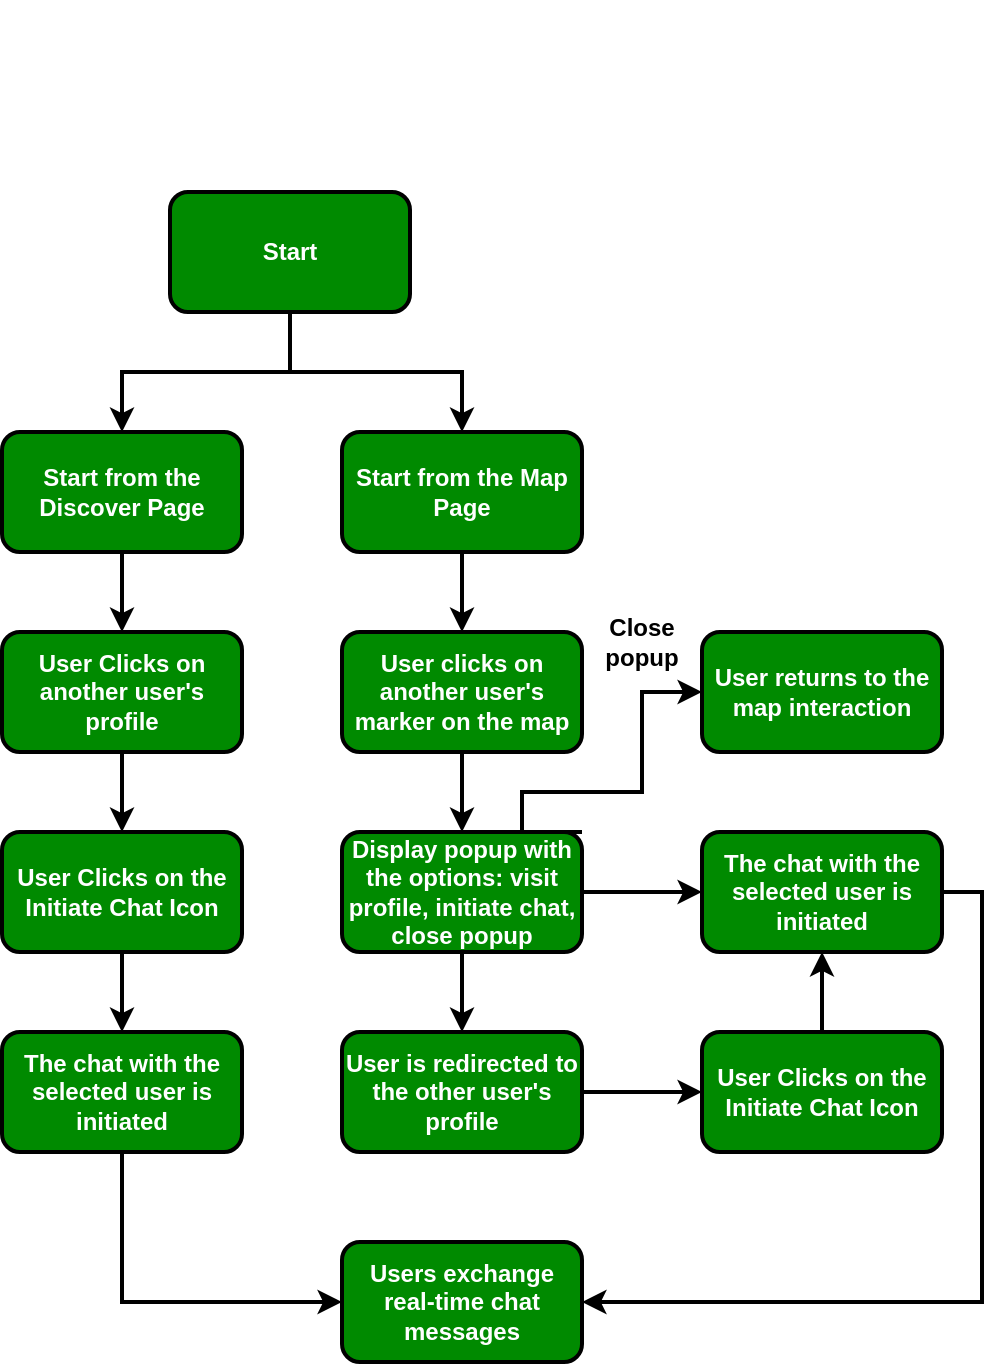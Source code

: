<mxfile version="21.6.8" type="device">
  <diagram id="C5RBs43oDa-KdzZeNtuy" name="Page-1">
    <mxGraphModel dx="2074" dy="1204" grid="1" gridSize="10" guides="1" tooltips="1" connect="1" arrows="1" fold="1" page="1" pageScale="1" pageWidth="827" pageHeight="1169" math="0" shadow="0">
      <root>
        <mxCell id="WIyWlLk6GJQsqaUBKTNV-0" />
        <mxCell id="WIyWlLk6GJQsqaUBKTNV-1" parent="WIyWlLk6GJQsqaUBKTNV-0" />
        <mxCell id="V4esuSHL5ZhzpCSpdfp7-0" value="&lt;h1&gt;&lt;b&gt;&lt;u&gt;Chat Initiation&lt;/u&gt;&lt;/b&gt;&lt;/h1&gt;" style="text;strokeColor=none;align=center;fillColor=none;html=1;verticalAlign=middle;whiteSpace=wrap;rounded=0;labelBackgroundColor=none;fontColor=#ffffff;strokeWidth=2;" parent="WIyWlLk6GJQsqaUBKTNV-1" vertex="1">
          <mxGeometry x="318" y="20" width="190" height="30" as="geometry" />
        </mxCell>
        <mxCell id="V4esuSHL5ZhzpCSpdfp7-14" value="" style="edgeStyle=orthogonalEdgeStyle;rounded=0;orthogonalLoop=1;jettySize=auto;html=1;strokeColor=default;fontColor=#FEFAE0;fillColor=#008a00;strokeWidth=2;" parent="WIyWlLk6GJQsqaUBKTNV-1" source="V4esuSHL5ZhzpCSpdfp7-2" target="V4esuSHL5ZhzpCSpdfp7-4" edge="1">
          <mxGeometry relative="1" as="geometry" />
        </mxCell>
        <mxCell id="V4esuSHL5ZhzpCSpdfp7-2" value="&lt;b&gt;Start from the Discover Page&lt;/b&gt;" style="rounded=1;whiteSpace=wrap;html=1;strokeColor=default;fillColor=#008a00;fontColor=#ffffff;strokeWidth=2;" parent="WIyWlLk6GJQsqaUBKTNV-1" vertex="1">
          <mxGeometry x="168" y="220" width="120" height="60" as="geometry" />
        </mxCell>
        <mxCell id="V4esuSHL5ZhzpCSpdfp7-24" value="" style="edgeStyle=orthogonalEdgeStyle;rounded=0;orthogonalLoop=1;jettySize=auto;html=1;strokeColor=default;fontColor=#FEFAE0;fillColor=#008a00;strokeWidth=2;" parent="WIyWlLk6GJQsqaUBKTNV-1" source="V4esuSHL5ZhzpCSpdfp7-4" target="V4esuSHL5ZhzpCSpdfp7-22" edge="1">
          <mxGeometry relative="1" as="geometry" />
        </mxCell>
        <mxCell id="V4esuSHL5ZhzpCSpdfp7-4" value="&lt;b&gt;User Clicks on another user&#39;s profile&lt;/b&gt;" style="rounded=1;whiteSpace=wrap;html=1;strokeColor=default;fillColor=#008a00;fontColor=#ffffff;strokeWidth=2;" parent="WIyWlLk6GJQsqaUBKTNV-1" vertex="1">
          <mxGeometry x="168" y="320" width="120" height="60" as="geometry" />
        </mxCell>
        <mxCell id="57ieJCK8aFgc6qc4FSxx-26" style="edgeStyle=orthogonalEdgeStyle;rounded=0;orthogonalLoop=1;jettySize=auto;html=1;exitX=0.5;exitY=1;exitDx=0;exitDy=0;entryX=0;entryY=0.5;entryDx=0;entryDy=0;strokeColor=default;fillColor=#008a00;strokeWidth=2;" parent="WIyWlLk6GJQsqaUBKTNV-1" source="V4esuSHL5ZhzpCSpdfp7-6" target="V4esuSHL5ZhzpCSpdfp7-7" edge="1">
          <mxGeometry relative="1" as="geometry" />
        </mxCell>
        <mxCell id="V4esuSHL5ZhzpCSpdfp7-6" value="&lt;b&gt;The chat with the selected user is initiated&lt;/b&gt;" style="rounded=1;whiteSpace=wrap;html=1;strokeColor=default;fillColor=#008a00;fontColor=#ffffff;strokeWidth=2;" parent="WIyWlLk6GJQsqaUBKTNV-1" vertex="1">
          <mxGeometry x="168" y="520" width="120" height="60" as="geometry" />
        </mxCell>
        <mxCell id="V4esuSHL5ZhzpCSpdfp7-7" value="&lt;b&gt;Users exchange real-time chat messages&lt;/b&gt;" style="rounded=1;whiteSpace=wrap;html=1;strokeColor=default;fillColor=#008a00;fontColor=#ffffff;strokeWidth=2;" parent="WIyWlLk6GJQsqaUBKTNV-1" vertex="1">
          <mxGeometry x="338" y="625" width="120" height="60" as="geometry" />
        </mxCell>
        <mxCell id="V4esuSHL5ZhzpCSpdfp7-13" style="edgeStyle=orthogonalEdgeStyle;rounded=0;orthogonalLoop=1;jettySize=auto;html=1;exitX=0.5;exitY=1;exitDx=0;exitDy=0;entryX=0.5;entryY=0;entryDx=0;entryDy=0;strokeColor=default;fontColor=#FEFAE0;fillColor=#008a00;strokeWidth=2;" parent="WIyWlLk6GJQsqaUBKTNV-1" source="V4esuSHL5ZhzpCSpdfp7-11" target="V4esuSHL5ZhzpCSpdfp7-12" edge="1">
          <mxGeometry relative="1" as="geometry" />
        </mxCell>
        <mxCell id="V4esuSHL5ZhzpCSpdfp7-11" value="&lt;b&gt;Start from the Map Page&lt;/b&gt;" style="rounded=1;whiteSpace=wrap;html=1;strokeColor=default;fillColor=#008a00;fontColor=#ffffff;strokeWidth=2;" parent="WIyWlLk6GJQsqaUBKTNV-1" vertex="1">
          <mxGeometry x="338" y="220" width="120" height="60" as="geometry" />
        </mxCell>
        <mxCell id="57ieJCK8aFgc6qc4FSxx-9" value="" style="edgeStyle=orthogonalEdgeStyle;rounded=0;orthogonalLoop=1;jettySize=auto;html=1;strokeColor=default;fillColor=#008a00;strokeWidth=2;" parent="WIyWlLk6GJQsqaUBKTNV-1" source="V4esuSHL5ZhzpCSpdfp7-12" target="V4esuSHL5ZhzpCSpdfp7-16" edge="1">
          <mxGeometry relative="1" as="geometry" />
        </mxCell>
        <mxCell id="V4esuSHL5ZhzpCSpdfp7-12" value="&lt;b&gt;User clicks on another user&#39;s marker on the map&lt;/b&gt;" style="rounded=1;whiteSpace=wrap;html=1;strokeColor=default;fillColor=#008a00;fontColor=#ffffff;strokeWidth=2;" parent="WIyWlLk6GJQsqaUBKTNV-1" vertex="1">
          <mxGeometry x="338" y="320" width="120" height="60" as="geometry" />
        </mxCell>
        <mxCell id="57ieJCK8aFgc6qc4FSxx-18" value="" style="edgeStyle=orthogonalEdgeStyle;rounded=0;orthogonalLoop=1;jettySize=auto;html=1;strokeColor=default;fillColor=#008a00;strokeWidth=2;" parent="WIyWlLk6GJQsqaUBKTNV-1" source="V4esuSHL5ZhzpCSpdfp7-16" target="57ieJCK8aFgc6qc4FSxx-10" edge="1">
          <mxGeometry relative="1" as="geometry" />
        </mxCell>
        <mxCell id="57ieJCK8aFgc6qc4FSxx-19" value="" style="edgeStyle=orthogonalEdgeStyle;rounded=0;orthogonalLoop=1;jettySize=auto;html=1;strokeColor=default;fillColor=#008a00;strokeWidth=2;" parent="WIyWlLk6GJQsqaUBKTNV-1" source="V4esuSHL5ZhzpCSpdfp7-16" edge="1">
          <mxGeometry relative="1" as="geometry">
            <mxPoint x="518" y="450" as="targetPoint" />
          </mxGeometry>
        </mxCell>
        <mxCell id="V4esuSHL5ZhzpCSpdfp7-16" value="&lt;b&gt;Display popup with the options: visit profile, initiate chat, close popup&lt;/b&gt;" style="rounded=1;whiteSpace=wrap;html=1;strokeColor=default;fillColor=#008a00;fontColor=#ffffff;strokeWidth=2;" parent="WIyWlLk6GJQsqaUBKTNV-1" vertex="1">
          <mxGeometry x="338" y="420" width="120" height="60" as="geometry" />
        </mxCell>
        <mxCell id="V4esuSHL5ZhzpCSpdfp7-20" value="" style="edgeStyle=orthogonalEdgeStyle;rounded=0;orthogonalLoop=1;jettySize=auto;html=1;strokeColor=default;fontColor=#FEFAE0;fillColor=#008a00;strokeWidth=2;" parent="WIyWlLk6GJQsqaUBKTNV-1" source="V4esuSHL5ZhzpCSpdfp7-17" target="V4esuSHL5ZhzpCSpdfp7-11" edge="1">
          <mxGeometry relative="1" as="geometry" />
        </mxCell>
        <mxCell id="V4esuSHL5ZhzpCSpdfp7-21" style="edgeStyle=orthogonalEdgeStyle;rounded=0;orthogonalLoop=1;jettySize=auto;html=1;exitX=0.5;exitY=1;exitDx=0;exitDy=0;strokeColor=default;fontColor=#FEFAE0;fillColor=#008a00;strokeWidth=2;" parent="WIyWlLk6GJQsqaUBKTNV-1" source="V4esuSHL5ZhzpCSpdfp7-17" target="V4esuSHL5ZhzpCSpdfp7-2" edge="1">
          <mxGeometry relative="1" as="geometry" />
        </mxCell>
        <mxCell id="V4esuSHL5ZhzpCSpdfp7-17" value="&lt;b&gt;Start&lt;/b&gt;" style="rounded=1;whiteSpace=wrap;html=1;strokeColor=default;fillColor=#008a00;fontColor=#ffffff;strokeWidth=2;" parent="WIyWlLk6GJQsqaUBKTNV-1" vertex="1">
          <mxGeometry x="252" y="100" width="120" height="60" as="geometry" />
        </mxCell>
        <mxCell id="V4esuSHL5ZhzpCSpdfp7-25" value="" style="edgeStyle=orthogonalEdgeStyle;rounded=0;orthogonalLoop=1;jettySize=auto;html=1;strokeColor=default;fontColor=#FEFAE0;fillColor=#008a00;strokeWidth=2;" parent="WIyWlLk6GJQsqaUBKTNV-1" source="V4esuSHL5ZhzpCSpdfp7-22" target="V4esuSHL5ZhzpCSpdfp7-6" edge="1">
          <mxGeometry relative="1" as="geometry" />
        </mxCell>
        <mxCell id="V4esuSHL5ZhzpCSpdfp7-22" value="&lt;b&gt;User Clicks on the Initiate Chat Icon&lt;/b&gt;" style="rounded=1;whiteSpace=wrap;html=1;strokeColor=default;fillColor=#008a00;fontColor=#ffffff;strokeWidth=2;" parent="WIyWlLk6GJQsqaUBKTNV-1" vertex="1">
          <mxGeometry x="168" y="420" width="120" height="60" as="geometry" />
        </mxCell>
        <mxCell id="57ieJCK8aFgc6qc4FSxx-22" value="" style="edgeStyle=orthogonalEdgeStyle;rounded=0;orthogonalLoop=1;jettySize=auto;html=1;strokeColor=default;fillColor=#008a00;strokeWidth=2;" parent="WIyWlLk6GJQsqaUBKTNV-1" source="57ieJCK8aFgc6qc4FSxx-10" target="57ieJCK8aFgc6qc4FSxx-21" edge="1">
          <mxGeometry relative="1" as="geometry" />
        </mxCell>
        <mxCell id="57ieJCK8aFgc6qc4FSxx-10" value="&lt;b&gt;User is redirected to the other user&#39;s profile&lt;/b&gt;" style="rounded=1;whiteSpace=wrap;html=1;strokeColor=default;fillColor=#008a00;fontColor=#ffffff;strokeWidth=2;" parent="WIyWlLk6GJQsqaUBKTNV-1" vertex="1">
          <mxGeometry x="338" y="520" width="120" height="60" as="geometry" />
        </mxCell>
        <mxCell id="57ieJCK8aFgc6qc4FSxx-16" value="&lt;b&gt;Visit Profile&lt;/b&gt;" style="text;strokeColor=none;align=center;fillColor=none;html=1;verticalAlign=middle;whiteSpace=wrap;rounded=0;fontColor=#ffffff;strokeWidth=2;" parent="WIyWlLk6GJQsqaUBKTNV-1" vertex="1">
          <mxGeometry x="398" y="490" width="60" height="30" as="geometry" />
        </mxCell>
        <mxCell id="38jjTUox80tGQhdSJWBo-2" style="edgeStyle=orthogonalEdgeStyle;rounded=0;orthogonalLoop=1;jettySize=auto;html=1;exitX=0;exitY=0;exitDx=0;exitDy=0;entryX=0;entryY=0.5;entryDx=0;entryDy=0;strokeWidth=2;" parent="WIyWlLk6GJQsqaUBKTNV-1" source="57ieJCK8aFgc6qc4FSxx-17" target="38jjTUox80tGQhdSJWBo-1" edge="1">
          <mxGeometry relative="1" as="geometry">
            <Array as="points">
              <mxPoint x="428" y="420" />
              <mxPoint x="428" y="400" />
              <mxPoint x="488" y="400" />
              <mxPoint x="488" y="350" />
            </Array>
          </mxGeometry>
        </mxCell>
        <mxCell id="57ieJCK8aFgc6qc4FSxx-17" value="&lt;b&gt;Initiate Chat&lt;/b&gt;" style="text;strokeColor=none;align=center;fillColor=none;html=1;verticalAlign=middle;whiteSpace=wrap;rounded=0;fontColor=#ffffff;strokeWidth=2;" parent="WIyWlLk6GJQsqaUBKTNV-1" vertex="1">
          <mxGeometry x="458" y="420" width="60" height="30" as="geometry" />
        </mxCell>
        <mxCell id="57ieJCK8aFgc6qc4FSxx-25" style="edgeStyle=orthogonalEdgeStyle;rounded=0;orthogonalLoop=1;jettySize=auto;html=1;exitX=1;exitY=0.5;exitDx=0;exitDy=0;entryX=1;entryY=0.5;entryDx=0;entryDy=0;strokeColor=default;fillColor=#008a00;strokeWidth=2;" parent="WIyWlLk6GJQsqaUBKTNV-1" source="57ieJCK8aFgc6qc4FSxx-20" target="V4esuSHL5ZhzpCSpdfp7-7" edge="1">
          <mxGeometry relative="1" as="geometry" />
        </mxCell>
        <mxCell id="57ieJCK8aFgc6qc4FSxx-20" value="&lt;b&gt;The chat with the selected user is initiated&lt;/b&gt;" style="rounded=1;whiteSpace=wrap;html=1;strokeColor=default;fillColor=#008a00;fontColor=#ffffff;strokeWidth=2;" parent="WIyWlLk6GJQsqaUBKTNV-1" vertex="1">
          <mxGeometry x="518" y="420" width="120" height="60" as="geometry" />
        </mxCell>
        <mxCell id="57ieJCK8aFgc6qc4FSxx-23" value="" style="edgeStyle=orthogonalEdgeStyle;rounded=0;orthogonalLoop=1;jettySize=auto;html=1;strokeColor=default;fillColor=#008a00;strokeWidth=2;" parent="WIyWlLk6GJQsqaUBKTNV-1" source="57ieJCK8aFgc6qc4FSxx-21" target="57ieJCK8aFgc6qc4FSxx-20" edge="1">
          <mxGeometry relative="1" as="geometry" />
        </mxCell>
        <mxCell id="57ieJCK8aFgc6qc4FSxx-21" value="&lt;b&gt;User Clicks on the Initiate Chat Icon&lt;/b&gt;" style="rounded=1;whiteSpace=wrap;html=1;strokeColor=default;fillColor=#008a00;fontColor=#ffffff;strokeWidth=2;" parent="WIyWlLk6GJQsqaUBKTNV-1" vertex="1">
          <mxGeometry x="518" y="520" width="120" height="60" as="geometry" />
        </mxCell>
        <mxCell id="38jjTUox80tGQhdSJWBo-1" value="&lt;b&gt;User returns to the map interaction&lt;/b&gt;" style="rounded=1;whiteSpace=wrap;html=1;strokeColor=default;fillColor=#008a00;fontColor=#ffffff;strokeWidth=2;" parent="WIyWlLk6GJQsqaUBKTNV-1" vertex="1">
          <mxGeometry x="518" y="320" width="120" height="60" as="geometry" />
        </mxCell>
        <mxCell id="38jjTUox80tGQhdSJWBo-3" value="&lt;b&gt;Close popup&lt;/b&gt;" style="text;strokeColor=none;align=center;fillColor=none;html=1;verticalAlign=middle;whiteSpace=wrap;rounded=0;" parent="WIyWlLk6GJQsqaUBKTNV-1" vertex="1">
          <mxGeometry x="458" y="310" width="60" height="30" as="geometry" />
        </mxCell>
      </root>
    </mxGraphModel>
  </diagram>
</mxfile>
